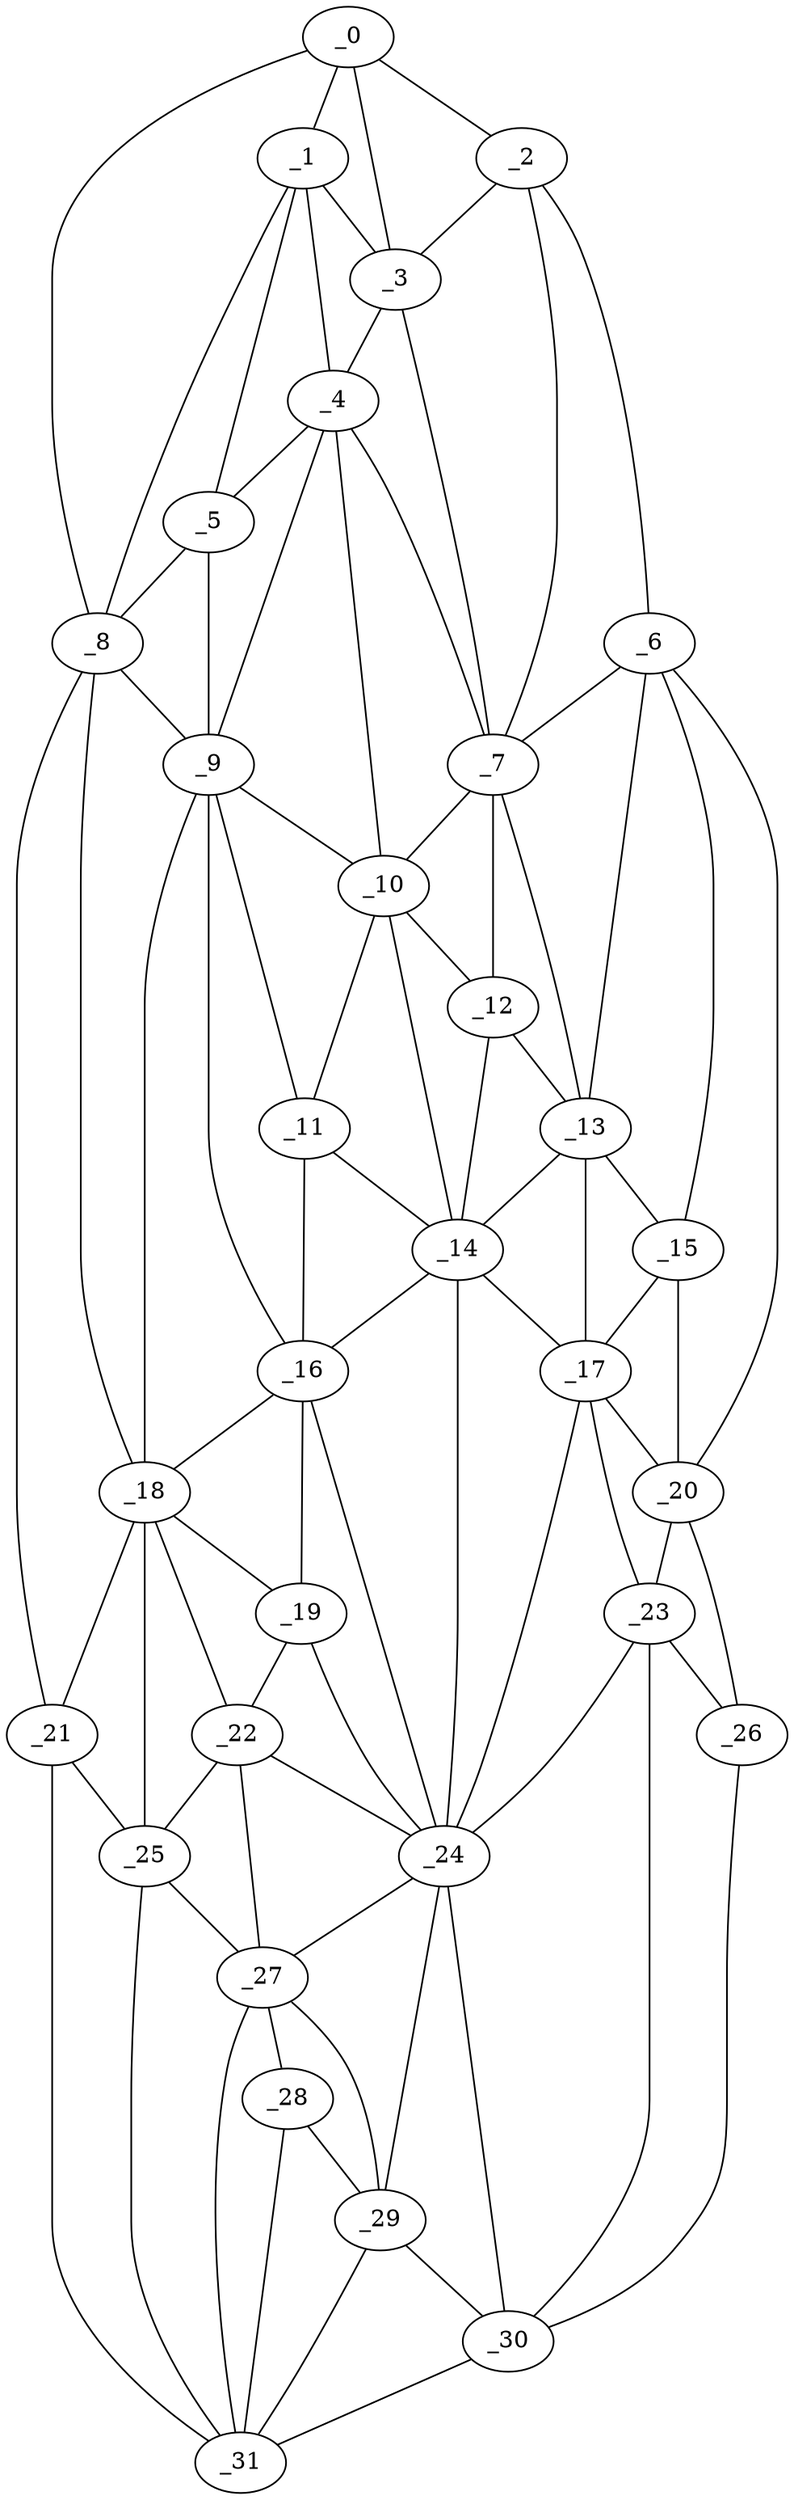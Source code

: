 graph "obj30__130.gxl" {
	_0	 [x=22,
		y=88];
	_1	 [x=30,
		y=80];
	_0 -- _1	 [valence=1];
	_2	 [x=31,
		y=97];
	_0 -- _2	 [valence=1];
	_3	 [x=32,
		y=90];
	_0 -- _3	 [valence=1];
	_8	 [x=48,
		y=6];
	_0 -- _8	 [valence=1];
	_1 -- _3	 [valence=2];
	_4	 [x=37,
		y=77];
	_1 -- _4	 [valence=2];
	_5	 [x=40,
		y=69];
	_1 -- _5	 [valence=1];
	_1 -- _8	 [valence=1];
	_2 -- _3	 [valence=2];
	_6	 [x=41,
		y=104];
	_2 -- _6	 [valence=1];
	_7	 [x=45,
		y=93];
	_2 -- _7	 [valence=1];
	_3 -- _4	 [valence=2];
	_3 -- _7	 [valence=2];
	_4 -- _5	 [valence=2];
	_4 -- _7	 [valence=2];
	_9	 [x=49,
		y=70];
	_4 -- _9	 [valence=1];
	_10	 [x=53,
		y=84];
	_4 -- _10	 [valence=1];
	_5 -- _8	 [valence=1];
	_5 -- _9	 [valence=2];
	_6 -- _7	 [valence=2];
	_13	 [x=63,
		y=96];
	_6 -- _13	 [valence=2];
	_15	 [x=67,
		y=100];
	_6 -- _15	 [valence=2];
	_20	 [x=77,
		y=110];
	_6 -- _20	 [valence=1];
	_7 -- _10	 [valence=1];
	_12	 [x=55,
		y=90];
	_7 -- _12	 [valence=2];
	_7 -- _13	 [valence=1];
	_8 -- _9	 [valence=2];
	_18	 [x=73,
		y=61];
	_8 -- _18	 [valence=2];
	_21	 [x=80,
		y=8];
	_8 -- _21	 [valence=1];
	_9 -- _10	 [valence=2];
	_11	 [x=55,
		y=78];
	_9 -- _11	 [valence=1];
	_16	 [x=69,
		y=76];
	_9 -- _16	 [valence=1];
	_9 -- _18	 [valence=2];
	_10 -- _11	 [valence=2];
	_10 -- _12	 [valence=2];
	_14	 [x=66,
		y=89];
	_10 -- _14	 [valence=2];
	_11 -- _14	 [valence=2];
	_11 -- _16	 [valence=1];
	_12 -- _13	 [valence=2];
	_12 -- _14	 [valence=2];
	_13 -- _14	 [valence=2];
	_13 -- _15	 [valence=1];
	_17	 [x=71,
		y=99];
	_13 -- _17	 [valence=2];
	_14 -- _16	 [valence=2];
	_14 -- _17	 [valence=2];
	_24	 [x=83,
		y=83];
	_14 -- _24	 [valence=1];
	_15 -- _17	 [valence=1];
	_15 -- _20	 [valence=2];
	_16 -- _18	 [valence=2];
	_19	 [x=75,
		y=74];
	_16 -- _19	 [valence=2];
	_16 -- _24	 [valence=2];
	_17 -- _20	 [valence=2];
	_23	 [x=82,
		y=101];
	_17 -- _23	 [valence=1];
	_17 -- _24	 [valence=2];
	_18 -- _19	 [valence=1];
	_18 -- _21	 [valence=2];
	_22	 [x=82,
		y=69];
	_18 -- _22	 [valence=2];
	_25	 [x=89,
		y=48];
	_18 -- _25	 [valence=2];
	_19 -- _22	 [valence=1];
	_19 -- _24	 [valence=2];
	_20 -- _23	 [valence=2];
	_26	 [x=89,
		y=112];
	_20 -- _26	 [valence=1];
	_21 -- _25	 [valence=1];
	_31	 [x=100,
		y=65];
	_21 -- _31	 [valence=1];
	_22 -- _24	 [valence=2];
	_22 -- _25	 [valence=2];
	_27	 [x=90,
		y=71];
	_22 -- _27	 [valence=2];
	_23 -- _24	 [valence=1];
	_23 -- _26	 [valence=1];
	_30	 [x=98,
		y=100];
	_23 -- _30	 [valence=2];
	_24 -- _27	 [valence=1];
	_29	 [x=96,
		y=83];
	_24 -- _29	 [valence=2];
	_24 -- _30	 [valence=2];
	_25 -- _27	 [valence=2];
	_25 -- _31	 [valence=2];
	_26 -- _30	 [valence=1];
	_28	 [x=96,
		y=71];
	_27 -- _28	 [valence=1];
	_27 -- _29	 [valence=2];
	_27 -- _31	 [valence=2];
	_28 -- _29	 [valence=2];
	_28 -- _31	 [valence=2];
	_29 -- _30	 [valence=2];
	_29 -- _31	 [valence=1];
	_30 -- _31	 [valence=1];
}
